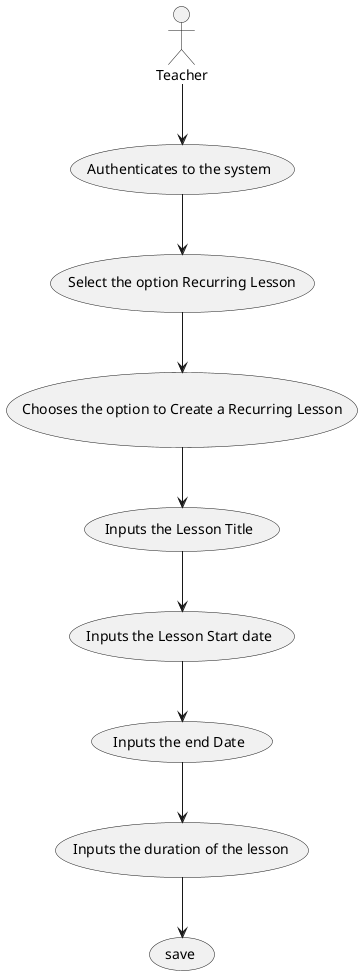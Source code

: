 @startuml
'https://plantuml.com/use-case-diagram




actor Teacher
    Teacher -down-> (Authenticates to the system)
    (Authenticates to the system) --> (Select the option Recurring Lesson)
    (Select the option Recurring Lesson) --> (Chooses the option to Create a Recurring Lesson)
    (Chooses the option to Create a Recurring Lesson) --> (Inputs the Lesson Title)
    (Inputs the Lesson Title) --> (Inputs the Lesson Start date)
    (Inputs the Lesson Start date) --> (Inputs the end Date)
    (Inputs the end Date) --> (Inputs the duration of the lesson)
    (Inputs the duration of the lesson) --> (save)


@enduml
